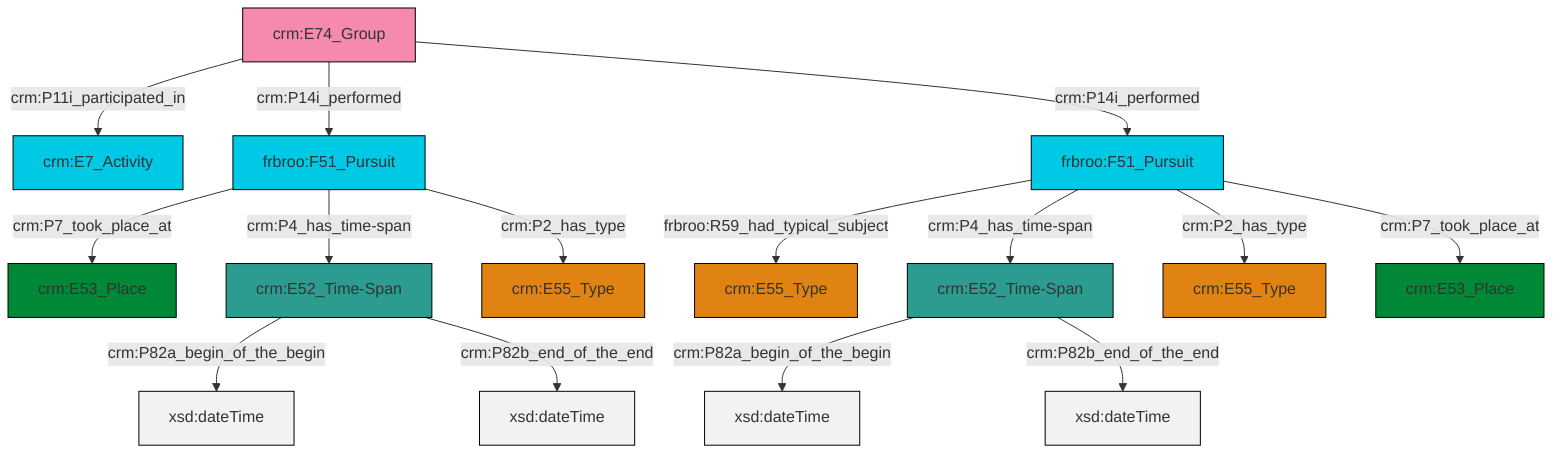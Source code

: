 graph TD
classDef Literal fill:#f2f2f2,stroke:#000000;
classDef CRM_Entity fill:#FFFFFF,stroke:#000000;
classDef Temporal_Entity fill:#00C9E6, stroke:#000000;
classDef Type fill:#E18312, stroke:#000000;
classDef Time-Span fill:#2C9C91, stroke:#000000;
classDef Appellation fill:#FFEB7F, stroke:#000000;
classDef Place fill:#008836, stroke:#000000;
classDef Persistent_Item fill:#B266B2, stroke:#000000;
classDef Conceptual_Object fill:#FFD700, stroke:#000000;
classDef Physical_Thing fill:#D2B48C, stroke:#000000;
classDef Actor fill:#f58aad, stroke:#000000;
classDef PC_Classes fill:#4ce600, stroke:#000000;
classDef Multi fill:#cccccc,stroke:#000000;

0["crm:E74_Group"]:::Actor -->|crm:P11i_participated_in| 1["crm:E7_Activity"]:::Temporal_Entity
2["frbroo:F51_Pursuit"]:::Temporal_Entity -->|crm:P7_took_place_at| 3["crm:E53_Place"]:::Place
0["crm:E74_Group"]:::Actor -->|crm:P14i_performed| 2["frbroo:F51_Pursuit"]:::Temporal_Entity
2["frbroo:F51_Pursuit"]:::Temporal_Entity -->|crm:P4_has_time-span| 4["crm:E52_Time-Span"]:::Time-Span
9["frbroo:F51_Pursuit"]:::Temporal_Entity -->|frbroo:R59_had_typical_subject| 10["crm:E55_Type"]:::Type
9["frbroo:F51_Pursuit"]:::Temporal_Entity -->|crm:P4_has_time-span| 11["crm:E52_Time-Span"]:::Time-Span
11["crm:E52_Time-Span"]:::Time-Span -->|crm:P82a_begin_of_the_begin| 13[xsd:dateTime]:::Literal
4["crm:E52_Time-Span"]:::Time-Span -->|crm:P82a_begin_of_the_begin| 15[xsd:dateTime]:::Literal
2["frbroo:F51_Pursuit"]:::Temporal_Entity -->|crm:P2_has_type| 5["crm:E55_Type"]:::Type
9["frbroo:F51_Pursuit"]:::Temporal_Entity -->|crm:P2_has_type| 18["crm:E55_Type"]:::Type
4["crm:E52_Time-Span"]:::Time-Span -->|crm:P82b_end_of_the_end| 25[xsd:dateTime]:::Literal
9["frbroo:F51_Pursuit"]:::Temporal_Entity -->|crm:P7_took_place_at| 23["crm:E53_Place"]:::Place
11["crm:E52_Time-Span"]:::Time-Span -->|crm:P82b_end_of_the_end| 27[xsd:dateTime]:::Literal
0["crm:E74_Group"]:::Actor -->|crm:P14i_performed| 9["frbroo:F51_Pursuit"]:::Temporal_Entity
